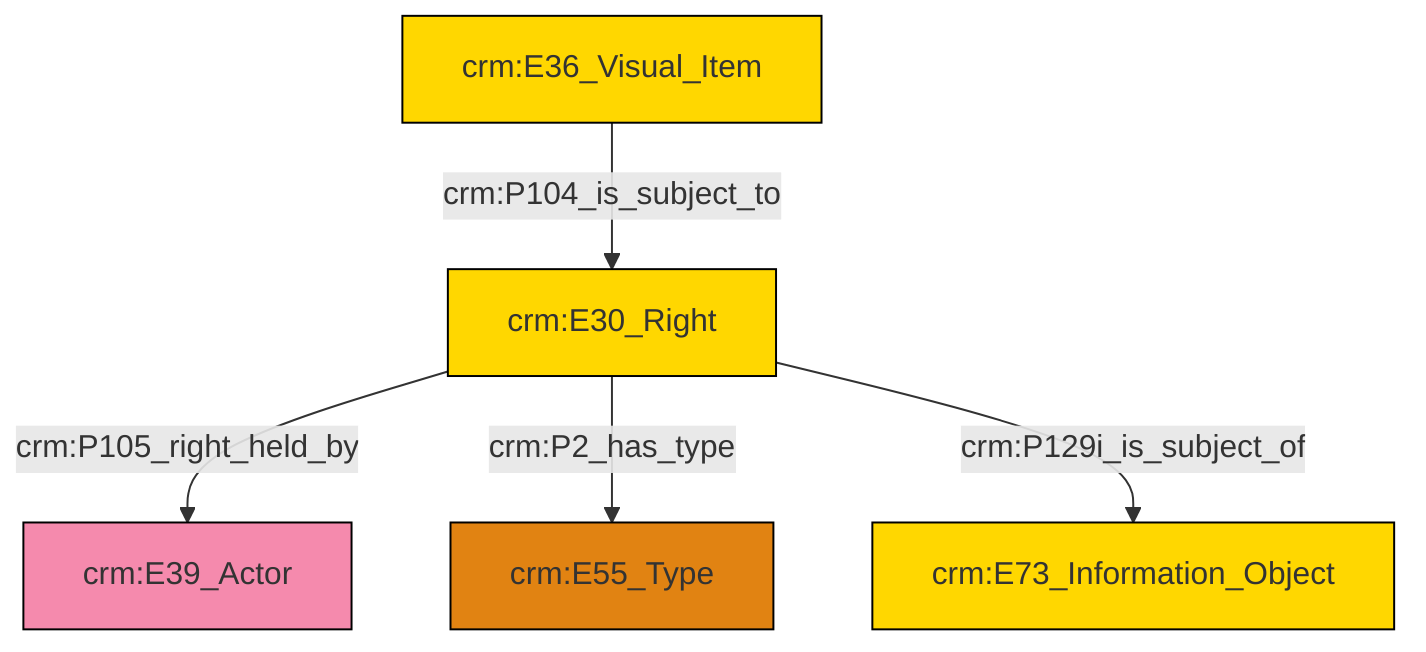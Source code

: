 graph TD
classDef Literal fill:#f2f2f2,stroke:#000000;
classDef CRM_Entity fill:#FFFFFF,stroke:#000000;
classDef Temporal_Entity fill:#00C9E6, stroke:#000000;
classDef Type fill:#E18312, stroke:#000000;
classDef Time-Span fill:#2C9C91, stroke:#000000;
classDef Appellation fill:#FFEB7F, stroke:#000000;
classDef Place fill:#008836, stroke:#000000;
classDef Persistent_Item fill:#B266B2, stroke:#000000;
classDef Conceptual_Object fill:#FFD700, stroke:#000000;
classDef Physical_Thing fill:#D2B48C, stroke:#000000;
classDef Actor fill:#f58aad, stroke:#000000;
classDef PC_Classes fill:#4ce600, stroke:#000000;
classDef Multi fill:#cccccc,stroke:#000000;

0["crm:E30_Right"]:::Conceptual_Object -->|crm:P105_right_held_by| 2["crm:E39_Actor"]:::Actor
0["crm:E30_Right"]:::Conceptual_Object -->|crm:P2_has_type| 5["crm:E55_Type"]:::Type
0["crm:E30_Right"]:::Conceptual_Object -->|crm:P129i_is_subject_of| 3["crm:E73_Information_Object"]:::Conceptual_Object
7["crm:E36_Visual_Item"]:::Conceptual_Object -->|crm:P104_is_subject_to| 0["crm:E30_Right"]:::Conceptual_Object